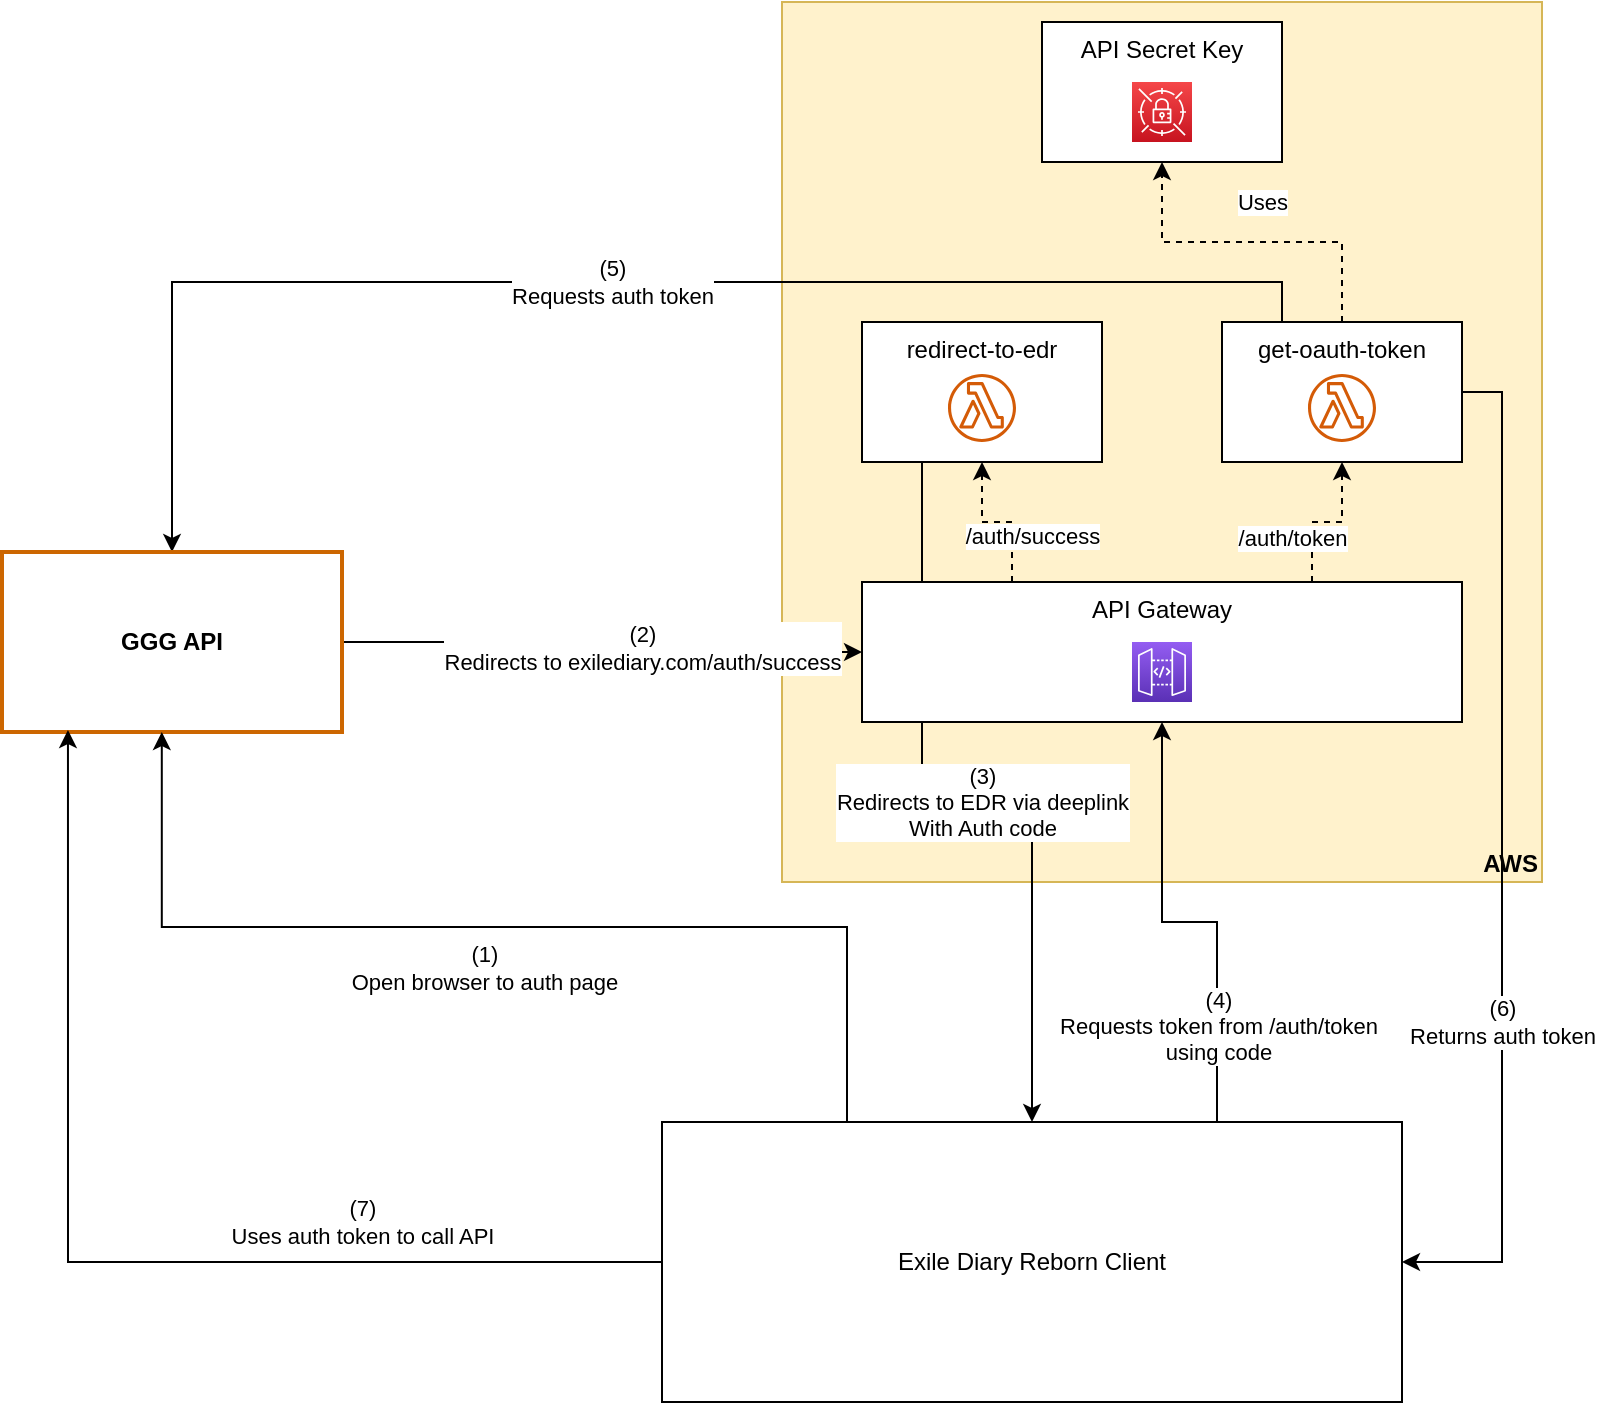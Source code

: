 <mxfile version="21.2.8" type="device">
  <diagram name="Page-1" id="B8obSysQ6DTFmNOYK0aB">
    <mxGraphModel dx="1098" dy="988" grid="1" gridSize="10" guides="1" tooltips="1" connect="1" arrows="1" fold="1" page="1" pageScale="1" pageWidth="850" pageHeight="1100" math="0" shadow="0">
      <root>
        <mxCell id="0" />
        <mxCell id="1" parent="0" />
        <mxCell id="N8zxfBU02HyhqoZPp2Hr-1" value="&lt;div style=&quot;&quot;&gt;&lt;span style=&quot;background-color: initial;&quot;&gt;AWS&lt;/span&gt;&lt;/div&gt;" style="rounded=0;whiteSpace=wrap;html=1;fillColor=#fff2cc;strokeColor=#d6b656;verticalAlign=bottom;fontStyle=1;align=right;" vertex="1" parent="1">
          <mxGeometry x="410" y="70" width="380" height="440" as="geometry" />
        </mxCell>
        <mxCell id="N8zxfBU02HyhqoZPp2Hr-2" value="redirect-to-edr" style="rounded=0;whiteSpace=wrap;html=1;verticalAlign=top;" vertex="1" parent="1">
          <mxGeometry x="450" y="230" width="120" height="70" as="geometry" />
        </mxCell>
        <mxCell id="N8zxfBU02HyhqoZPp2Hr-17" value="(5)&lt;br&gt;Requests auth token" style="edgeStyle=orthogonalEdgeStyle;rounded=0;orthogonalLoop=1;jettySize=auto;html=1;exitX=0.25;exitY=0;exitDx=0;exitDy=0;entryX=0.5;entryY=0;entryDx=0;entryDy=0;" edge="1" parent="1" source="N8zxfBU02HyhqoZPp2Hr-3" target="N8zxfBU02HyhqoZPp2Hr-11">
          <mxGeometry relative="1" as="geometry" />
        </mxCell>
        <mxCell id="N8zxfBU02HyhqoZPp2Hr-22" value="Uses" style="edgeStyle=orthogonalEdgeStyle;rounded=0;orthogonalLoop=1;jettySize=auto;html=1;exitX=0.5;exitY=0;exitDx=0;exitDy=0;entryX=0.5;entryY=1;entryDx=0;entryDy=0;dashed=1;" edge="1" parent="1" source="N8zxfBU02HyhqoZPp2Hr-3" target="N8zxfBU02HyhqoZPp2Hr-18">
          <mxGeometry x="-0.059" y="-20" relative="1" as="geometry">
            <mxPoint as="offset" />
          </mxGeometry>
        </mxCell>
        <mxCell id="N8zxfBU02HyhqoZPp2Hr-23" value="(6)&lt;br&gt;Returns auth token" style="edgeStyle=orthogonalEdgeStyle;rounded=0;orthogonalLoop=1;jettySize=auto;html=1;exitX=1;exitY=0.5;exitDx=0;exitDy=0;entryX=1;entryY=0.5;entryDx=0;entryDy=0;" edge="1" parent="1" source="N8zxfBU02HyhqoZPp2Hr-3" target="N8zxfBU02HyhqoZPp2Hr-12">
          <mxGeometry x="0.327" relative="1" as="geometry">
            <mxPoint as="offset" />
          </mxGeometry>
        </mxCell>
        <mxCell id="N8zxfBU02HyhqoZPp2Hr-3" value="get-oauth-token" style="rounded=0;whiteSpace=wrap;html=1;verticalAlign=top;" vertex="1" parent="1">
          <mxGeometry x="630" y="230" width="120" height="70" as="geometry" />
        </mxCell>
        <mxCell id="N8zxfBU02HyhqoZPp2Hr-4" value="" style="sketch=0;outlineConnect=0;fontColor=#232F3E;gradientColor=none;fillColor=#D45B07;strokeColor=none;dashed=0;verticalLabelPosition=bottom;verticalAlign=top;align=center;html=1;fontSize=12;fontStyle=0;aspect=fixed;pointerEvents=1;shape=mxgraph.aws4.lambda_function;" vertex="1" parent="1">
          <mxGeometry x="493" y="256" width="34" height="34" as="geometry" />
        </mxCell>
        <mxCell id="N8zxfBU02HyhqoZPp2Hr-6" value="" style="sketch=0;outlineConnect=0;fontColor=#232F3E;gradientColor=none;fillColor=#D45B07;strokeColor=none;dashed=0;verticalLabelPosition=bottom;verticalAlign=top;align=center;html=1;fontSize=12;fontStyle=0;aspect=fixed;pointerEvents=1;shape=mxgraph.aws4.lambda_function;" vertex="1" parent="1">
          <mxGeometry x="673" y="256" width="34" height="34" as="geometry" />
        </mxCell>
        <mxCell id="N8zxfBU02HyhqoZPp2Hr-9" value="/auth/success" style="edgeStyle=orthogonalEdgeStyle;rounded=0;orthogonalLoop=1;jettySize=auto;html=1;exitX=0.25;exitY=0;exitDx=0;exitDy=0;entryX=0.5;entryY=1;entryDx=0;entryDy=0;dashed=1;" edge="1" parent="1" source="N8zxfBU02HyhqoZPp2Hr-7" target="N8zxfBU02HyhqoZPp2Hr-2">
          <mxGeometry x="-0.4" y="-10" relative="1" as="geometry">
            <mxPoint as="offset" />
          </mxGeometry>
        </mxCell>
        <mxCell id="N8zxfBU02HyhqoZPp2Hr-10" value="/auth/token" style="edgeStyle=orthogonalEdgeStyle;rounded=0;orthogonalLoop=1;jettySize=auto;html=1;exitX=0.75;exitY=0;exitDx=0;exitDy=0;entryX=0.5;entryY=1;entryDx=0;entryDy=0;dashed=1;" edge="1" parent="1" source="N8zxfBU02HyhqoZPp2Hr-7" target="N8zxfBU02HyhqoZPp2Hr-3">
          <mxGeometry x="-0.4" y="10" relative="1" as="geometry">
            <mxPoint as="offset" />
          </mxGeometry>
        </mxCell>
        <mxCell id="N8zxfBU02HyhqoZPp2Hr-15" value="(3)&lt;br&gt;Redirects to EDR via deeplink&lt;br&gt;With Auth code" style="edgeStyle=orthogonalEdgeStyle;rounded=0;orthogonalLoop=1;jettySize=auto;html=1;exitX=0.25;exitY=1;exitDx=0;exitDy=0;entryX=0.5;entryY=0;entryDx=0;entryDy=0;" edge="1" parent="1" source="N8zxfBU02HyhqoZPp2Hr-2" target="N8zxfBU02HyhqoZPp2Hr-12">
          <mxGeometry x="0.013" y="-5" relative="1" as="geometry">
            <mxPoint as="offset" />
          </mxGeometry>
        </mxCell>
        <mxCell id="N8zxfBU02HyhqoZPp2Hr-7" value="API Gateway" style="rounded=0;whiteSpace=wrap;html=1;verticalAlign=top;" vertex="1" parent="1">
          <mxGeometry x="450" y="360" width="300" height="70" as="geometry" />
        </mxCell>
        <mxCell id="N8zxfBU02HyhqoZPp2Hr-14" value="(2)&lt;br&gt;Redirects to exilediary.com/auth/success" style="edgeStyle=orthogonalEdgeStyle;rounded=0;orthogonalLoop=1;jettySize=auto;html=1;exitX=1;exitY=0.5;exitDx=0;exitDy=0;entryX=0;entryY=0.5;entryDx=0;entryDy=0;" edge="1" parent="1" source="N8zxfBU02HyhqoZPp2Hr-11" target="N8zxfBU02HyhqoZPp2Hr-7">
          <mxGeometry y="20" relative="1" as="geometry">
            <mxPoint as="offset" />
          </mxGeometry>
        </mxCell>
        <mxCell id="N8zxfBU02HyhqoZPp2Hr-11" value="GGG API" style="rounded=0;whiteSpace=wrap;html=1;fontStyle=1;align=center;verticalAlign=middle;strokeColor=#CC6600;strokeWidth=2;" vertex="1" parent="1">
          <mxGeometry x="20" y="345" width="170" height="90" as="geometry" />
        </mxCell>
        <mxCell id="N8zxfBU02HyhqoZPp2Hr-13" value="(1)&lt;br&gt;Open browser to auth page" style="edgeStyle=orthogonalEdgeStyle;rounded=0;orthogonalLoop=1;jettySize=auto;html=1;exitX=0.25;exitY=0;exitDx=0;exitDy=0;entryX=0.47;entryY=1;entryDx=0;entryDy=0;entryPerimeter=0;" edge="1" parent="1" source="N8zxfBU02HyhqoZPp2Hr-12" target="N8zxfBU02HyhqoZPp2Hr-11">
          <mxGeometry x="0.044" y="20" relative="1" as="geometry">
            <mxPoint x="1" as="offset" />
          </mxGeometry>
        </mxCell>
        <mxCell id="N8zxfBU02HyhqoZPp2Hr-16" value="(4)&lt;br&gt;Requests token from /auth/token&lt;br&gt;using code" style="edgeStyle=orthogonalEdgeStyle;rounded=0;orthogonalLoop=1;jettySize=auto;html=1;exitX=0.75;exitY=0;exitDx=0;exitDy=0;" edge="1" parent="1" source="N8zxfBU02HyhqoZPp2Hr-12" target="N8zxfBU02HyhqoZPp2Hr-7">
          <mxGeometry x="-0.579" relative="1" as="geometry">
            <mxPoint as="offset" />
          </mxGeometry>
        </mxCell>
        <mxCell id="N8zxfBU02HyhqoZPp2Hr-24" value="(7)&lt;br&gt;Uses auth token to call API" style="edgeStyle=orthogonalEdgeStyle;rounded=0;orthogonalLoop=1;jettySize=auto;html=1;exitX=0;exitY=0.5;exitDx=0;exitDy=0;entryX=0.194;entryY=0.989;entryDx=0;entryDy=0;entryPerimeter=0;" edge="1" parent="1" source="N8zxfBU02HyhqoZPp2Hr-12" target="N8zxfBU02HyhqoZPp2Hr-11">
          <mxGeometry x="-0.467" y="-20" relative="1" as="geometry">
            <mxPoint as="offset" />
          </mxGeometry>
        </mxCell>
        <mxCell id="N8zxfBU02HyhqoZPp2Hr-12" value="Exile Diary Reborn Client" style="rounded=0;whiteSpace=wrap;html=1;" vertex="1" parent="1">
          <mxGeometry x="350" y="630" width="370" height="140" as="geometry" />
        </mxCell>
        <mxCell id="N8zxfBU02HyhqoZPp2Hr-18" value="API Secret Key" style="rounded=0;whiteSpace=wrap;html=1;verticalAlign=top;" vertex="1" parent="1">
          <mxGeometry x="540" y="80" width="120" height="70" as="geometry" />
        </mxCell>
        <mxCell id="N8zxfBU02HyhqoZPp2Hr-20" value="" style="sketch=0;points=[[0,0,0],[0.25,0,0],[0.5,0,0],[0.75,0,0],[1,0,0],[0,1,0],[0.25,1,0],[0.5,1,0],[0.75,1,0],[1,1,0],[0,0.25,0],[0,0.5,0],[0,0.75,0],[1,0.25,0],[1,0.5,0],[1,0.75,0]];outlineConnect=0;fontColor=#232F3E;gradientColor=#F54749;gradientDirection=north;fillColor=#C7131F;strokeColor=#ffffff;dashed=0;verticalLabelPosition=bottom;verticalAlign=top;align=center;html=1;fontSize=12;fontStyle=0;aspect=fixed;shape=mxgraph.aws4.resourceIcon;resIcon=mxgraph.aws4.secrets_manager;" vertex="1" parent="1">
          <mxGeometry x="585" y="110" width="30" height="30" as="geometry" />
        </mxCell>
        <mxCell id="N8zxfBU02HyhqoZPp2Hr-25" value="" style="sketch=0;points=[[0,0,0],[0.25,0,0],[0.5,0,0],[0.75,0,0],[1,0,0],[0,1,0],[0.25,1,0],[0.5,1,0],[0.75,1,0],[1,1,0],[0,0.25,0],[0,0.5,0],[0,0.75,0],[1,0.25,0],[1,0.5,0],[1,0.75,0]];outlineConnect=0;fontColor=#232F3E;gradientColor=#945DF2;gradientDirection=north;fillColor=#5A30B5;strokeColor=#ffffff;dashed=0;verticalLabelPosition=bottom;verticalAlign=top;align=center;html=1;fontSize=12;fontStyle=0;aspect=fixed;shape=mxgraph.aws4.resourceIcon;resIcon=mxgraph.aws4.api_gateway;" vertex="1" parent="1">
          <mxGeometry x="585" y="390" width="30" height="30" as="geometry" />
        </mxCell>
      </root>
    </mxGraphModel>
  </diagram>
</mxfile>
